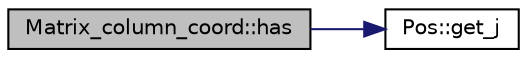 digraph "Matrix_column_coord::has"
{
 // LATEX_PDF_SIZE
  edge [fontname="Helvetica",fontsize="10",labelfontname="Helvetica",labelfontsize="10"];
  node [fontname="Helvetica",fontsize="10",shape=record];
  rankdir="LR";
  Node1 [label="Matrix_column_coord::has",height=0.2,width=0.4,color="black", fillcolor="grey75", style="filled", fontcolor="black",tooltip="Check if dot is inside Matrix_column_coords."];
  Node1 -> Node2 [color="midnightblue",fontsize="10",style="solid",fontname="Helvetica"];
  Node2 [label="Pos::get_j",height=0.2,width=0.4,color="black", fillcolor="white", style="filled",URL="$classPos.html#abc4d294c12c25bed750be0777b7523da",tooltip="[j] getter."];
}
